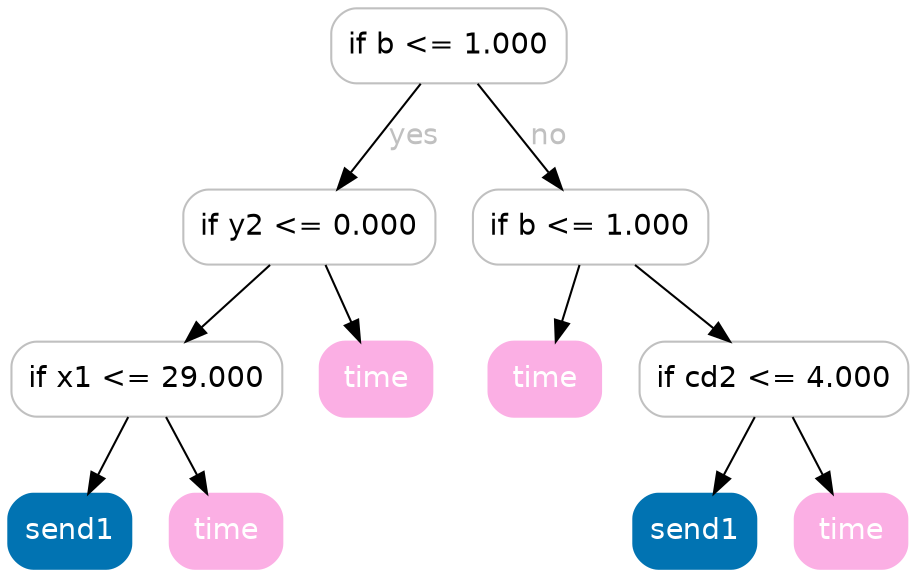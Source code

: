 digraph Tree {
	graph [bb="0,0,432,269"];
	node [color=gray,
		fillcolor=white,
		fontname=helvetica,
		label="\N",
		shape=box,
		style="filled, rounded"
	];
	edge [fontname=helvetica];
	0	[height=0.5,
		label="if b <= 1.000",
		pos="211.5,251",
		width=1.5694];
	1	[height=0.5,
		label="if y2 <= 0.000",
		pos="144.5,164",
		width=1.6806];
	0 -> 1	[fontcolor=gray,
		label=yes,
		lp="195,207.5",
		pos="e,158.04,182.18 197.94,232.8 188.32,220.59 175.23,203.99 164.42,190.28"];
	6	[height=0.5,
		label="if b <= 1.000",
		pos="279.5,164",
		width=1.5694];
	0 -> 6	[fontcolor=gray,
		label=no,
		lp="259.5,207.5",
		pos="e,265.76,182.18 225.26,232.8 235.03,220.59 248.31,203.99 259.28,190.28"];
	2	[height=0.5,
		label="if x1 <= 29.000",
		pos="66.5,91",
		width=1.8056];
	1 -> 2	[fontcolor=gray,
		pos="e,85.208,109.03 125.62,145.81 115.75,136.83 103.52,125.69 92.741,115.89"];
	5	[color="#fbafe4",
		fillcolor="#fbafe4",
		fontcolor=white,
		height=0.5,
		label=time,
		pos="176.5,91",
		width=0.75];
	1 -> 5	[fontcolor=gray,
		pos="e,168.83,109.03 152.25,145.81 155.98,137.53 160.54,127.41 164.69,118.19"];
	3	[color="#0173b2",
		fillcolor="#0173b2",
		fontcolor=white,
		height=0.5,
		label=send1,
		pos="29.5,18",
		width=0.81944];
	2 -> 3	[fontcolor=gray,
		pos="e,38.374,36.029 57.543,72.813 53.18,64.441 47.842,54.197 42.999,44.903"];
	4	[color="#fbafe4",
		fillcolor="#fbafe4",
		fontcolor=white,
		height=0.5,
		label=time,
		pos="104.5,18",
		width=0.75];
	2 -> 4	[fontcolor=gray,
		pos="e,95.386,36.029 75.699,72.813 80.18,64.441 85.662,54.197 90.637,44.903"];
	7	[color="#fbafe4",
		fillcolor="#fbafe4",
		fontcolor=white,
		height=0.5,
		label=time,
		pos="257.5,91",
		width=0.75];
	6 -> 7	[fontcolor=gray,
		pos="e,262.78,109.03 274.17,145.81 271.66,137.7 268.6,127.84 265.8,118.78"];
	8	[height=0.5,
		label="if cd2 <= 4.000",
		pos="367.5,91",
		width=1.7917];
	6 -> 8	[fontcolor=gray,
		pos="e,346.39,109.03 300.8,145.81 312.15,136.66 326.28,125.26 338.6,115.32"];
	9	[color="#0173b2",
		fillcolor="#0173b2",
		fontcolor=white,
		height=0.5,
		label=send1,
		pos="329.5,18",
		width=0.81944];
	8 -> 9	[fontcolor=gray,
		pos="e,338.61,36.029 358.3,72.813 353.82,64.441 348.34,54.197 343.36,44.903"];
	10	[color="#fbafe4",
		fillcolor="#fbafe4",
		fontcolor=white,
		height=0.5,
		label=time,
		pos="404.5,18",
		width=0.75];
	8 -> 10	[fontcolor=gray,
		pos="e,395.63,36.029 376.46,72.813 380.82,64.441 386.16,54.197 391,44.903"];
}

